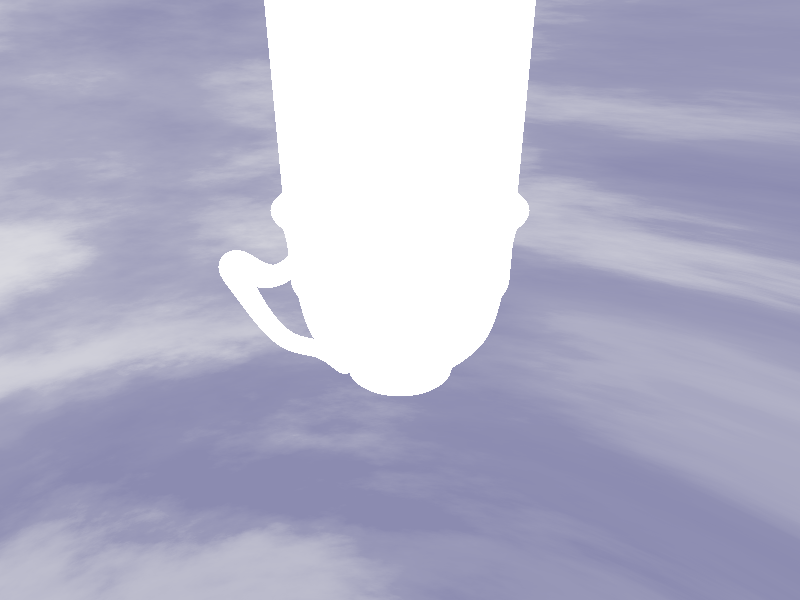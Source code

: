// Sir Povington-Renderworth  
                    
                     
#include "colors.inc"
#include "skies.inc" 
#include "golds.inc"
#include "glass.inc"
#include "math.inc"

                                                      
#declare camera_look_at = <0 0.5 0>;                                           
#declare camera_offset_to_look_at = <4, 3, 4> * 0.6;
      
camera
{
   location camera_look_at + camera_offset_to_look_at
   look_at camera_look_at
   focal_point camera_look_at
   //aperture 0.25  
   //blur_samples 25
   right x*image_width / image_height
}
//==================current====================

      
#declare porcelain =
  texture {
      pigment { rgb 1.3 }
      finish {
         reflection {0.05, 0.5 fresnel on } conserve_energy
         specular 1 roughness 0.005
         diffuse 0.5
      }
   }      
      

#declare teacup_outershell =
  sor {
    7,
    //<2.5,  -0.5>,
    <3.5,   0.0>,
    <3.5,   1.3>,
    <4.5,   1.9>,
    <6.0,   4.0>,
    <7.0,  11.0>,
    <7.5,  11.5>,
    <8.5,  15>
       
    
    sturm
    }   
#declare teacup_innershell =
  sor {
    7,
    //<2.5,  -0.5>,
    <3.5,   0.0>,
    <3.5,   1.3>,
    <4.5,   1.9>,
    <6.0,   4.0>,
    <7.0,  11.0>,
    <7.5,  11.5>,
    <8.5,  15>
    
       sturm
    scale <0.95 1.001 0.95>
    }

union // tea + cup
{
merge // teacup
{ 
  difference{      
  object {teacup_outershell }               
  object {teacup_innershell }               
  
  }
  // shell     
  /*sor {
    7,
    //<2.5,  -0.5>,
    <3.5,   0.0>,
    <3.5,   1.3>,
    <4.5,   1.9>,
    <6.0,   4.0>,
    <7.0,  11.0>,
    <7.5,  11.5>,
    <8.5,  15>
    open   
    //sturm
    }*/   
// foot     
  difference{    
    cylinder{
      0
      <0 2.3 0>
      3.5   
      //pigment{color Blue}
    }
    sphere{
      -10*y
      10.5
      //pigment{color Green}
    }
  }

// handle
sphere_sweep {
  //linear_spline                 // linear curve
  //cubic_spline                // alternative spline curves
  b_spline
  10,                            // number of specified sphere positions
  < 4.5,  1.9, 0>, 0.2                // position, radius
  < 4.7,  2.0, 0>, 0.3
  < 4.8,  2.1, 0>, 0.5
  < 6.5,  4.5, 0>, 0.5
  < 9.0,  5.5, 0>, 0.5
  <11.0, 10.0, 0>, 0.5
  <11.5, 11.7, 0>, 0.9
  //<10.0, 12.0, 0>, 0.5
  //<10.0, 12.0, 0>, 0.5
  < 9.0,   9.0, 0>, 0.5
  < 6.5, 11.0, 0>, 0.5
  < 6.5, 11.0, 0>, 0.4
  
  tolerance 0.1             // optional
}

  //texture { T_Gold_1B }  
  //pigment { Col_Glass_Orange}
  //pigment { color Red}
             
             
  texture{ porcelain }

} // teacup end




#declare tea_in_teacup =           
merge
{
// tea :)     
difference{
object { teacup_innershell }
box{<-10, 8 ,-10>, <10, 20 ,10> rotate 0*(z*15+ x*9)}
} 
 scale 0.999
 material{
  texture{
    pigment{ rgbf<0.7, 0.25, 0.02, 0.3>}//  <.93,.95,.98,0.825>*0.99}
    finish { ambient 0.0 diffuse 0.15
             reflection{0.1,0.1 }
             specular 0.6 roughness 0.005
             conserve_energy
           } // end finish
  } // end of texture

  interior{ ior 1.33
             fade_power 1001
             fade_distance 0.5
             fade_color <0.9998,0.8,0.8>
             caustics 0.16
   } // end of interior
 } // end of material
           
}
intersection{
//object {tea_in_teacup}
object{
 tea_in_teacup
 normal { ripples 2.35 scale 0.325 turbulence 0.5 translate<-1.55,0,0> rotate<0,-50,0>} 
 }         
}     
        


  cylinder{
  y*3.5
  y*15 - x*7
  1
  pigment {color Green}
  }                                                           



#declare steam =
cylinder{ <0,0,0>, <0,3.5,0>, 1.5  // increased from 1 to 1.5, because of the turbulent pattern !!!
          pigment {rgbt 1}
        hollow  

 interior{ //---------------------
    media{ method 3
           emission 0.6
           scattering{ 1, // Type 1 = isotropic scattering, 2 = Mie haze, 3 = Mie murky 
                          // Type 4 = Rayleigh scattering,  5 = Henyey-Greenstein scattering 
                       <0.5,1,2>*0.05        // color of scattering haze  
                       extinction  .50    // 0 ~ 1 extinction 
                       // how fast the scattering media absorbs light 
                       // useful i.e. when the media absorbs too much light
                      // eccentricity i.e. -0.6 ~ +0.6 (if type>1 )
           } // end scattering   
           /*                     
           density
           {
                spherical
                color_map
                {       
                        [0.3 rgb 0]
                        [0.6 color White]
                        [1 color White]
                }            
                scale 2
                translate y*1
           }                                
           
           density{
                    cylindrical  
                    turbulence 0.85
                    color_map
                    {
                            [0.00 rgb 0] // density at the border of the media
                            [0.05 rgb 0]
                            [0.20 rgb 0.2]
                            [0.30 rgb 0.6]
                            [0.40 rgb 1]
                            [1.00 rgb 1] // densitiy at the center of the media
                    } // end color_map   
                    scale 1.4
           } // end of density
           */
           #declare ex = x;
           #declare ey = y;
           #declare ez = z;   
           #declare calc_m = function(a)
                {  1*sin(1*(a+clock)) }
                
           density
           {  
              function
              {   
                  exp(-20*(calc_m(y)*calc_m(y) - x*x -z*z))
                //min(4.2*pow(1-(y+clock)/3.7, 2)*exp(-2*(x*x + z*z)), 1)
                //clock+5*exp(-x*x - 0.1*y*y - z*z)
              }
              //turbulence 0.85
              //turbulence 0
              
              //translate y*clock
           }  
           
           samples 3,3     // 3,3 for adaptive sampling
           intervals 3     //  
           confidence .9   //  
     } // end of media ----------------------------------------------------------------------
  } // ------------------ end of interior
 scale 4.5 
 rotate<0,0,0>
 translate < 0, 7 ,0> 
} //------------------ end of "Rauch" 


/*
#declare steam =
cylinder
{
        <0,0,0>, <0,2.5,0>, 1.5  // increased from 1 to 1.5, because of the turbulent pattern !!!
        texture
        {
          pigment {
            gradient y
            color_map {
              [0.00 color Red]
              [1 color rgbt<1,0,0,1>]
            }
            scale y*2.5
          }
        }  
        
         scale 6 
 translate < 0, 7 ,0> 
}
*/


steam










  
  
//light_source
//{
//   <0,42,0> 1.0
//}   
            

  scale 0.1
  //rotate -x*30  +y*80
  //rotate z*20
  //translate 5*y
  
}


//====================scene====================
//floor
      /*
box
{
   <-200,0,-200>
   <200,-5,200>
 texture {
  pigment {
     granite
     turbulence 6
     color_map {
       [0.000 color rgb <0.5, 0.5, 0.2>]
       [0.25 color rgb <0.7, 1, 0.2>]
       [0.5 color rgb <1, 0.4, 0.2>]
       [0.75 color rgb <.5, 0.9, 0.2>]
       [1 color rgb <0.3, 0.9, 0.2>]
     }
     scale 5
   }
   finish{specular .25 }
           normal{
             average normal_map{
                 [0.0 bumps 150 scale 30]
                 [0.2 dents 50 scale 12.5 turbulence .3]
                 [0.6 bozo 20 rotate x*90
 rotate y*45 scale 30 ]
                 [1.0 wrinkles 25 scale 5 scallop_wave rotate z*30]
                 }//end of normal map
                 rotate z*15 turbulence .4
               }//end of normal dec
 }
} 
     */
                  
light_source
{
   <42,42,-42> 1.0
}   


            
sky_sphere{ S_Cloud5 }


